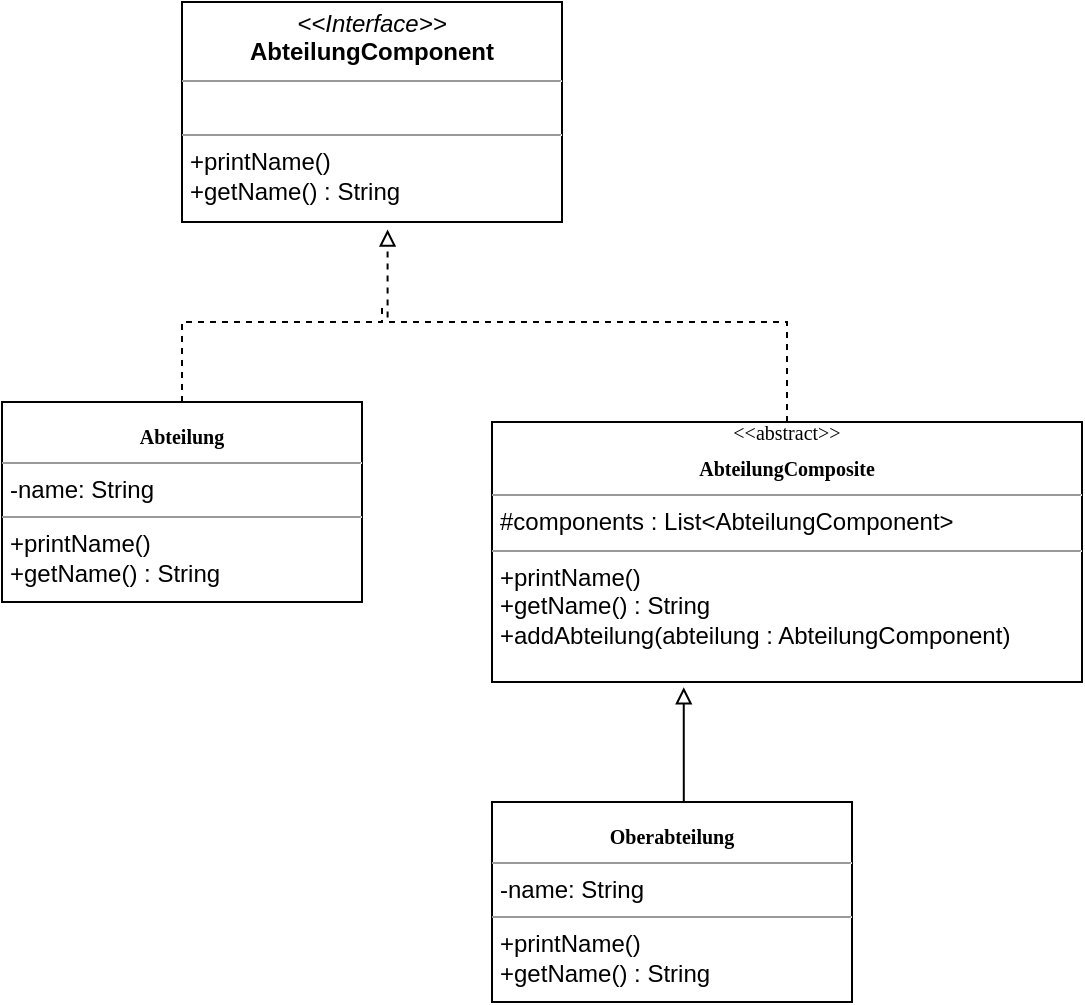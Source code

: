 <mxfile version="27.1.6">
  <diagram name="Page-1" id="c4acf3e9-155e-7222-9cf6-157b1a14988f">
    <mxGraphModel dx="1042" dy="567" grid="1" gridSize="10" guides="1" tooltips="1" connect="1" arrows="1" fold="1" page="1" pageScale="1" pageWidth="850" pageHeight="1100" background="none" math="0" shadow="0">
      <root>
        <mxCell id="0" />
        <mxCell id="1" parent="0" />
        <mxCell id="5d2195bd80daf111-19" value="&lt;p style=&quot;margin:0px;margin-top:4px;text-align:center;&quot;&gt;&lt;i&gt;&amp;lt;&amp;lt;Interface&amp;gt;&amp;gt;&lt;/i&gt;&lt;br&gt;&lt;b&gt;AbteilungComponent&lt;/b&gt;&lt;/p&gt;&lt;hr size=&quot;1&quot;&gt;&lt;p style=&quot;margin:0px;margin-left:4px;&quot;&gt;&lt;br&gt;&lt;/p&gt;&lt;hr size=&quot;1&quot;&gt;&lt;p style=&quot;margin:0px;margin-left:4px;&quot;&gt;+printName()&lt;/p&gt;&lt;p style=&quot;margin:0px;margin-left:4px;&quot;&gt;+getName() : String&lt;/p&gt;" style="verticalAlign=top;align=left;overflow=fill;fontSize=12;fontFamily=Helvetica;html=1;rounded=0;shadow=0;comic=0;labelBackgroundColor=none;strokeWidth=1" parent="1" vertex="1">
          <mxGeometry x="300" y="50" width="190" height="110" as="geometry" />
        </mxCell>
        <mxCell id="I-9f_rI0yscwrX9286Md-6" style="edgeStyle=orthogonalEdgeStyle;rounded=0;orthogonalLoop=1;jettySize=auto;html=1;endArrow=block;endFill=0;entryX=0.325;entryY=1.02;entryDx=0;entryDy=0;entryPerimeter=0;exitX=0.5;exitY=0;exitDx=0;exitDy=0;" parent="1" edge="1" target="I-9f_rI0yscwrX9286Md-12" source="I-9f_rI0yscwrX9286Md-15">
          <mxGeometry relative="1" as="geometry">
            <mxPoint x="550" y="430" as="sourcePoint" />
            <mxPoint x="550" y="400" as="targetPoint" />
            <Array as="points">
              <mxPoint x="551" y="450" />
            </Array>
          </mxGeometry>
        </mxCell>
        <mxCell id="I-9f_rI0yscwrX9286Md-11" style="edgeStyle=orthogonalEdgeStyle;rounded=0;orthogonalLoop=1;jettySize=auto;html=1;endArrow=none;startFill=0;dashed=1;" parent="1" edge="1">
          <mxGeometry relative="1" as="geometry">
            <mxPoint x="400" y="200" as="targetPoint" />
            <mxPoint x="300" y="250" as="sourcePoint" />
            <Array as="points">
              <mxPoint x="300" y="210" />
              <mxPoint x="400" y="210" />
            </Array>
          </mxGeometry>
        </mxCell>
        <mxCell id="I-9f_rI0yscwrX9286Md-12" value="&lt;div style=&quot;font-family: Verdana; font-size: 10px; text-align: center;&quot;&gt;&amp;lt;&amp;lt;abstract&amp;gt;&amp;gt;&lt;/div&gt;&lt;p style=&quot;margin:0px;margin-top:4px;text-align:center;&quot;&gt;&lt;b style=&quot;font-family: Verdana; font-size: 10px;&quot;&gt;AbteilungComposite&lt;/b&gt;&lt;/p&gt;&lt;hr size=&quot;1&quot;&gt;&lt;p style=&quot;margin:0px;margin-left:4px;&quot;&gt;#components : List&amp;lt;AbteilungComponent&amp;gt;&lt;/p&gt;&lt;hr size=&quot;1&quot;&gt;&lt;p style=&quot;margin:0px;margin-left:4px;&quot;&gt;+printName()&lt;/p&gt;&lt;p style=&quot;margin:0px;margin-left:4px;&quot;&gt;+getName() : String&lt;/p&gt;&lt;p style=&quot;margin:0px;margin-left:4px;&quot;&gt;+addAbteilung(abteilung : AbteilungComponent)&lt;/p&gt;" style="verticalAlign=top;align=left;overflow=fill;fontSize=12;fontFamily=Helvetica;html=1;rounded=0;shadow=0;comic=0;labelBackgroundColor=none;strokeWidth=1" parent="1" vertex="1">
          <mxGeometry x="455" y="260" width="295" height="130" as="geometry" />
        </mxCell>
        <mxCell id="I-9f_rI0yscwrX9286Md-13" style="edgeStyle=orthogonalEdgeStyle;rounded=0;orthogonalLoop=1;jettySize=auto;html=1;entryX=0.541;entryY=1.034;entryDx=0;entryDy=0;entryPerimeter=0;dashed=1;endArrow=block;endFill=0;" parent="1" source="I-9f_rI0yscwrX9286Md-12" target="5d2195bd80daf111-19" edge="1">
          <mxGeometry relative="1" as="geometry" />
        </mxCell>
        <mxCell id="I-9f_rI0yscwrX9286Md-14" value="&lt;div style=&quot;font-family: Verdana; font-size: 10px; text-align: center;&quot;&gt;&lt;b style=&quot;color: light-dark(rgb(0, 0, 0), rgb(255, 255, 255)); background-color: transparent;&quot;&gt;&lt;br&gt;&lt;/b&gt;&lt;/div&gt;&lt;div style=&quot;font-family: Verdana; font-size: 10px; text-align: center;&quot;&gt;&lt;b style=&quot;color: light-dark(rgb(0, 0, 0), rgb(255, 255, 255)); background-color: transparent;&quot;&gt;Abteilung&lt;/b&gt;&lt;/div&gt;&lt;hr size=&quot;1&quot;&gt;&lt;p style=&quot;margin:0px;margin-left:4px;&quot;&gt;-name: String&lt;/p&gt;&lt;hr size=&quot;1&quot;&gt;&lt;p style=&quot;margin:0px;margin-left:4px;&quot;&gt;+printName()&lt;/p&gt;&lt;p style=&quot;margin:0px;margin-left:4px;&quot;&gt;+getName() : String&lt;/p&gt;" style="verticalAlign=top;align=left;overflow=fill;fontSize=12;fontFamily=Helvetica;html=1;rounded=0;shadow=0;comic=0;labelBackgroundColor=none;strokeWidth=1" parent="1" vertex="1">
          <mxGeometry x="210" y="250" width="180" height="100" as="geometry" />
        </mxCell>
        <mxCell id="I-9f_rI0yscwrX9286Md-15" value="&lt;div style=&quot;font-family: Verdana; font-size: 10px; text-align: center;&quot;&gt;&lt;b style=&quot;color: light-dark(rgb(0, 0, 0), rgb(255, 255, 255)); background-color: transparent;&quot;&gt;&lt;br&gt;&lt;/b&gt;&lt;/div&gt;&lt;div style=&quot;font-family: Verdana; font-size: 10px; text-align: center;&quot;&gt;&lt;b&gt;Oberabteilung&lt;/b&gt;&lt;/div&gt;&lt;hr size=&quot;1&quot;&gt;&lt;p style=&quot;margin:0px;margin-left:4px;&quot;&gt;-name: String&lt;/p&gt;&lt;hr size=&quot;1&quot;&gt;&lt;p style=&quot;margin:0px;margin-left:4px;&quot;&gt;+printName()&lt;/p&gt;&lt;p style=&quot;margin:0px;margin-left:4px;&quot;&gt;+getName() : String&lt;/p&gt;" style="verticalAlign=top;align=left;overflow=fill;fontSize=12;fontFamily=Helvetica;html=1;rounded=0;shadow=0;comic=0;labelBackgroundColor=none;strokeWidth=1" parent="1" vertex="1">
          <mxGeometry x="455" y="450" width="180" height="100" as="geometry" />
        </mxCell>
      </root>
    </mxGraphModel>
  </diagram>
</mxfile>
